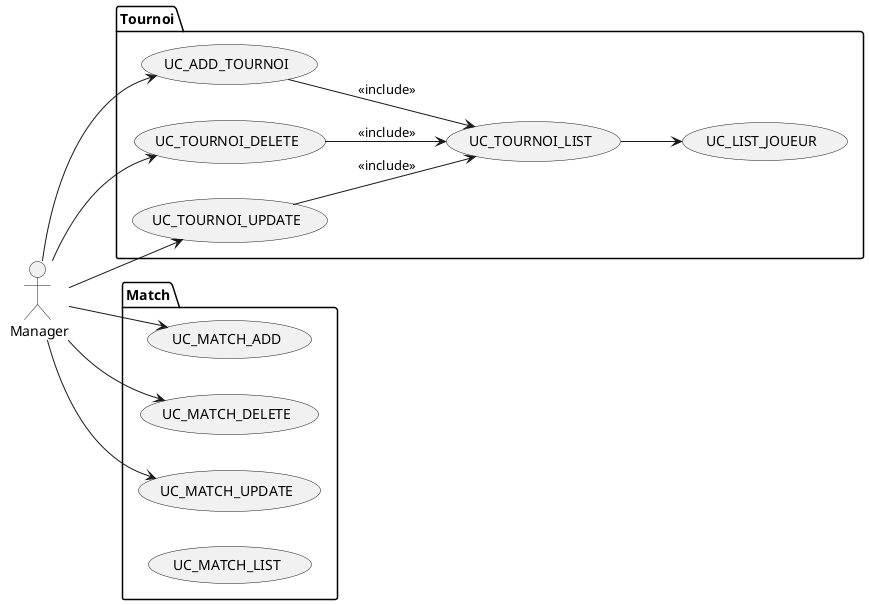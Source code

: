 
@startuml
skinparam shadowing False
left to right direction
: Manager:as M
package Tournoi{
   usecase  UC_TOURNOI_LIST
   usecase UC_LIST_JOUEUR
   usecase UC_ADD_TOURNOI
   usecase UC_TOURNOI_DELETE
   usecase UC_TOURNOI_UPDATE

}
package Match{
 usecase UC_MATCH_ADD
 usecase UC_MATCH_DELETE
 usecase UC_MATCH_UPDATE
 usecase UC_MATCH_LIST


}
M-->UC_ADD_TOURNOI
UC_ADD_TOURNOI-->UC_TOURNOI_LIST:<<include>>
M-->UC_TOURNOI_DELETE
UC_TOURNOI_DELETE-->UC_TOURNOI_LIST:<<include>>
M-->UC_TOURNOI_UPDATE
UC_TOURNOI_UPDATE-->UC_TOURNOI_LIST:<<include>>
UC_TOURNOI_LIST--> UC_LIST_JOUEUR


M-->UC_MATCH_ADD
M-->UC_MATCH_DELETE
M-->UC_MATCH_UPDATE






@enduml
